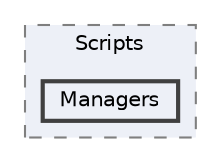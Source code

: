 digraph "C:/dev/RD8/Assets/Scripts/Managers"
{
 // LATEX_PDF_SIZE
  bgcolor="transparent";
  edge [fontname=Helvetica,fontsize=10,labelfontname=Helvetica,labelfontsize=10];
  node [fontname=Helvetica,fontsize=10,shape=box,height=0.2,width=0.4];
  compound=true
  subgraph clusterdir_6dc64fe3e81392366e0e322217d46023 {
    graph [ bgcolor="#edf0f7", pencolor="grey50", label="Scripts", fontname=Helvetica,fontsize=10 style="filled,dashed", URL="dir_6dc64fe3e81392366e0e322217d46023.html",tooltip=""]
  dir_161cf33b70c68c70696fd5573d63c3e2 [label="Managers", fillcolor="#edf0f7", color="grey25", style="filled,bold", URL="dir_161cf33b70c68c70696fd5573d63c3e2.html",tooltip=""];
  }
}

